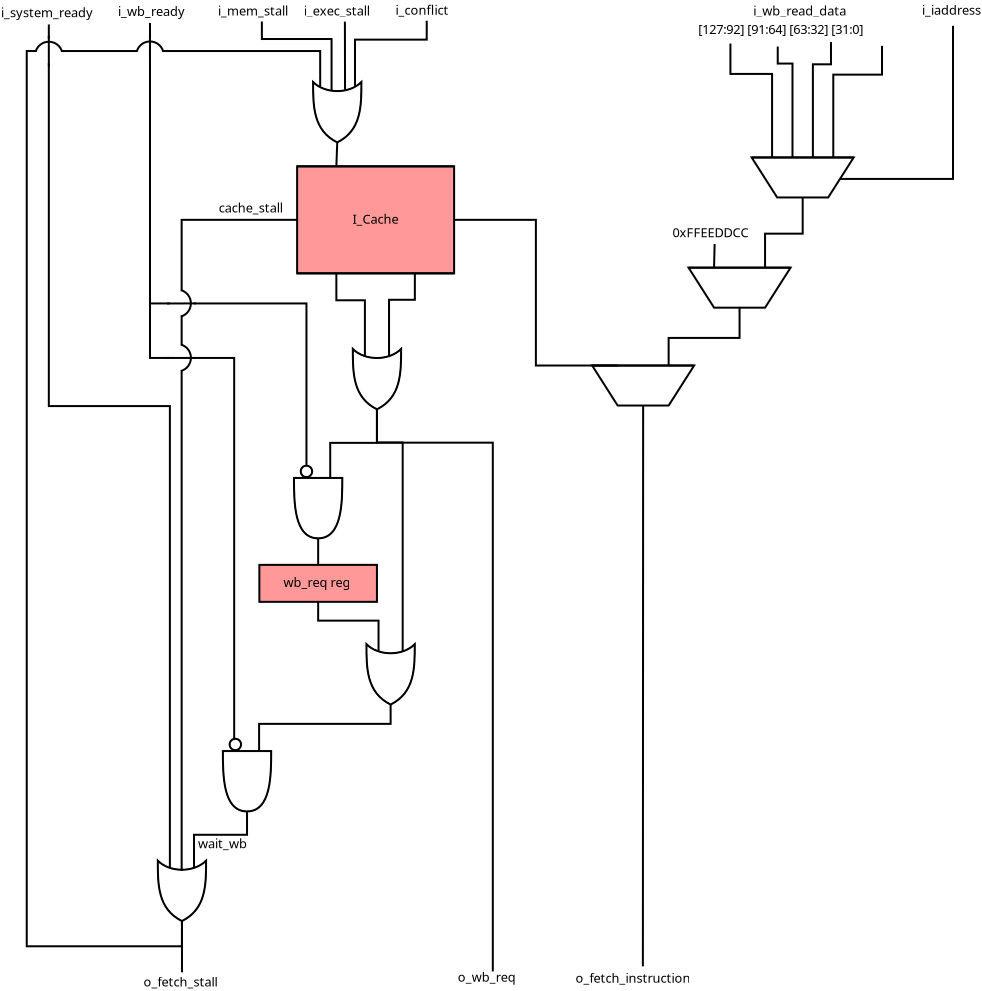 <?xml version="1.0" encoding="UTF-8"?>
<dia:diagram xmlns:dia="http://www.lysator.liu.se/~alla/dia/">
  <dia:layer name="Background" visible="true" active="true">
    <dia:group>
      <dia:object type="Geometric - Trapezoid" version="1" id="O0">
        <dia:attribute name="obj_pos">
          <dia:point val="42.322,18.366"/>
        </dia:attribute>
        <dia:attribute name="obj_bb">
          <dia:rectangle val="42.231,18.316;47.513,20.416"/>
        </dia:attribute>
        <dia:attribute name="meta">
          <dia:composite type="dict"/>
        </dia:attribute>
        <dia:attribute name="elem_corner">
          <dia:point val="42.322,18.366"/>
        </dia:attribute>
        <dia:attribute name="elem_width">
          <dia:real val="5.1"/>
        </dia:attribute>
        <dia:attribute name="elem_height">
          <dia:real val="2"/>
        </dia:attribute>
        <dia:attribute name="line_width">
          <dia:real val="0.1"/>
        </dia:attribute>
        <dia:attribute name="line_colour">
          <dia:color val="#000000"/>
        </dia:attribute>
        <dia:attribute name="fill_colour">
          <dia:color val="#ffffff"/>
        </dia:attribute>
        <dia:attribute name="show_background">
          <dia:boolean val="true"/>
        </dia:attribute>
        <dia:attribute name="line_style">
          <dia:enum val="0"/>
          <dia:real val="1"/>
        </dia:attribute>
        <dia:attribute name="flip_horizontal">
          <dia:boolean val="false"/>
        </dia:attribute>
        <dia:attribute name="flip_vertical">
          <dia:boolean val="true"/>
        </dia:attribute>
        <dia:attribute name="subscale">
          <dia:real val="1"/>
        </dia:attribute>
      </dia:object>
      <dia:object type="Standard - Line" version="0" id="O1">
        <dia:attribute name="obj_pos">
          <dia:point val="42.322,18.366"/>
        </dia:attribute>
        <dia:attribute name="obj_bb">
          <dia:rectangle val="42.272,18.316;47.472,18.416"/>
        </dia:attribute>
        <dia:attribute name="conn_endpoints">
          <dia:point val="42.322,18.366"/>
          <dia:point val="47.422,18.366"/>
        </dia:attribute>
        <dia:attribute name="numcp">
          <dia:int val="3"/>
        </dia:attribute>
        <dia:connections>
          <dia:connection handle="0" to="O0" connection="5"/>
          <dia:connection handle="1" to="O0" connection="3"/>
        </dia:connections>
      </dia:object>
    </dia:group>
    <dia:group>
      <dia:object type="Geometric - Trapezoid" version="1" id="O2">
        <dia:attribute name="obj_pos">
          <dia:point val="37.501,23.259"/>
        </dia:attribute>
        <dia:attribute name="obj_bb">
          <dia:rectangle val="37.41,23.209;42.692,25.309"/>
        </dia:attribute>
        <dia:attribute name="meta">
          <dia:composite type="dict"/>
        </dia:attribute>
        <dia:attribute name="elem_corner">
          <dia:point val="37.501,23.259"/>
        </dia:attribute>
        <dia:attribute name="elem_width">
          <dia:real val="5.1"/>
        </dia:attribute>
        <dia:attribute name="elem_height">
          <dia:real val="2"/>
        </dia:attribute>
        <dia:attribute name="line_width">
          <dia:real val="0.1"/>
        </dia:attribute>
        <dia:attribute name="line_colour">
          <dia:color val="#000000"/>
        </dia:attribute>
        <dia:attribute name="fill_colour">
          <dia:color val="#ffffff"/>
        </dia:attribute>
        <dia:attribute name="show_background">
          <dia:boolean val="true"/>
        </dia:attribute>
        <dia:attribute name="line_style">
          <dia:enum val="0"/>
          <dia:real val="1"/>
        </dia:attribute>
        <dia:attribute name="flip_horizontal">
          <dia:boolean val="false"/>
        </dia:attribute>
        <dia:attribute name="flip_vertical">
          <dia:boolean val="true"/>
        </dia:attribute>
        <dia:attribute name="subscale">
          <dia:real val="1"/>
        </dia:attribute>
      </dia:object>
      <dia:object type="Standard - Line" version="0" id="O3">
        <dia:attribute name="obj_pos">
          <dia:point val="37.501,23.259"/>
        </dia:attribute>
        <dia:attribute name="obj_bb">
          <dia:rectangle val="37.451,23.209;42.651,23.309"/>
        </dia:attribute>
        <dia:attribute name="conn_endpoints">
          <dia:point val="37.501,23.259"/>
          <dia:point val="42.601,23.259"/>
        </dia:attribute>
        <dia:attribute name="numcp">
          <dia:int val="3"/>
        </dia:attribute>
        <dia:connections>
          <dia:connection handle="0" to="O2" connection="5"/>
          <dia:connection handle="1" to="O2" connection="3"/>
        </dia:connections>
      </dia:object>
    </dia:group>
    <dia:object type="Standard - ZigZagLine" version="1" id="O4">
      <dia:attribute name="obj_pos">
        <dia:point val="44.872,20.366"/>
      </dia:attribute>
      <dia:attribute name="obj_bb">
        <dia:rectangle val="41.276,20.316;44.922,23.309"/>
      </dia:attribute>
      <dia:attribute name="orth_points">
        <dia:point val="44.872,20.366"/>
        <dia:point val="44.872,21.879"/>
        <dia:point val="41.326,21.879"/>
        <dia:point val="41.326,23.259"/>
      </dia:attribute>
      <dia:attribute name="orth_orient">
        <dia:enum val="1"/>
        <dia:enum val="0"/>
        <dia:enum val="1"/>
      </dia:attribute>
      <dia:attribute name="autorouting">
        <dia:boolean val="false"/>
      </dia:attribute>
      <dia:connections>
        <dia:connection handle="0" to="O0" connection="1"/>
        <dia:connection handle="1" to="O3" connection="2"/>
      </dia:connections>
    </dia:object>
    <dia:object type="Standard - ZigZagLine" version="1" id="O5">
      <dia:attribute name="obj_pos">
        <dia:point val="48.028,14.856"/>
      </dia:attribute>
      <dia:attribute name="obj_bb">
        <dia:rectangle val="46.097,14.806;48.078,18.416"/>
      </dia:attribute>
      <dia:attribute name="orth_points">
        <dia:point val="48.028,14.856"/>
        <dia:point val="48.028,16.666"/>
        <dia:point val="46.147,16.666"/>
        <dia:point val="46.147,18.366"/>
      </dia:attribute>
      <dia:attribute name="orth_orient">
        <dia:enum val="1"/>
        <dia:enum val="0"/>
        <dia:enum val="1"/>
      </dia:attribute>
      <dia:attribute name="autorouting">
        <dia:boolean val="false"/>
      </dia:attribute>
      <dia:connections>
        <dia:connection handle="0" to="O40" connection="1"/>
        <dia:connection handle="1" to="O1" connection="2"/>
      </dia:connections>
    </dia:object>
    <dia:group>
      <dia:object type="Standard - Box" version="0" id="O6">
        <dia:attribute name="obj_pos">
          <dia:point val="22.75,13.3"/>
        </dia:attribute>
        <dia:attribute name="obj_bb">
          <dia:rectangle val="22.7,13.25;30.65,18.7"/>
        </dia:attribute>
        <dia:attribute name="elem_corner">
          <dia:point val="22.75,13.3"/>
        </dia:attribute>
        <dia:attribute name="elem_width">
          <dia:real val="7.85"/>
        </dia:attribute>
        <dia:attribute name="elem_height">
          <dia:real val="5.35"/>
        </dia:attribute>
        <dia:attribute name="border_width">
          <dia:real val="0.1"/>
        </dia:attribute>
        <dia:attribute name="inner_color">
          <dia:color val="#ff9999"/>
        </dia:attribute>
        <dia:attribute name="show_background">
          <dia:boolean val="true"/>
        </dia:attribute>
      </dia:object>
      <dia:object type="Standard - Text" version="1" id="O7">
        <dia:attribute name="obj_pos">
          <dia:point val="25.525,16.175"/>
        </dia:attribute>
        <dia:attribute name="obj_bb">
          <dia:rectangle val="25.525,15.58;28.027,16.328"/>
        </dia:attribute>
        <dia:attribute name="text">
          <dia:composite type="text">
            <dia:attribute name="string">
              <dia:string>#I_Cache#</dia:string>
            </dia:attribute>
            <dia:attribute name="font">
              <dia:font family="sans" style="0" name="Helvetica"/>
            </dia:attribute>
            <dia:attribute name="height">
              <dia:real val="0.8"/>
            </dia:attribute>
            <dia:attribute name="pos">
              <dia:point val="25.525,16.175"/>
            </dia:attribute>
            <dia:attribute name="color">
              <dia:color val="#000000"/>
            </dia:attribute>
            <dia:attribute name="alignment">
              <dia:enum val="0"/>
            </dia:attribute>
          </dia:composite>
        </dia:attribute>
        <dia:attribute name="valign">
          <dia:enum val="3"/>
        </dia:attribute>
      </dia:object>
      <dia:object type="Standard - Line" version="0" id="O8">
        <dia:attribute name="obj_pos">
          <dia:point val="22.75,13.3"/>
        </dia:attribute>
        <dia:attribute name="obj_bb">
          <dia:rectangle val="22.7,13.25;30.65,13.35"/>
        </dia:attribute>
        <dia:attribute name="conn_endpoints">
          <dia:point val="22.75,13.3"/>
          <dia:point val="30.6,13.3"/>
        </dia:attribute>
        <dia:attribute name="numcp">
          <dia:int val="3"/>
        </dia:attribute>
        <dia:connections>
          <dia:connection handle="0" to="O6" connection="0"/>
          <dia:connection handle="1" to="O6" connection="2"/>
        </dia:connections>
      </dia:object>
      <dia:object type="Standard - Line" version="0" id="O9">
        <dia:attribute name="obj_pos">
          <dia:point val="22.75,18.65"/>
        </dia:attribute>
        <dia:attribute name="obj_bb">
          <dia:rectangle val="22.7,18.6;30.65,18.7"/>
        </dia:attribute>
        <dia:attribute name="conn_endpoints">
          <dia:point val="22.75,18.65"/>
          <dia:point val="30.6,18.65"/>
        </dia:attribute>
        <dia:attribute name="numcp">
          <dia:int val="3"/>
        </dia:attribute>
        <dia:connections>
          <dia:connection handle="0" to="O6" connection="5"/>
          <dia:connection handle="1" to="O6" connection="7"/>
        </dia:connections>
      </dia:object>
    </dia:group>
    <dia:object type="Standard - ZigZagLine" version="1" id="O10">
      <dia:attribute name="obj_pos">
        <dia:point val="30.6,15.975"/>
      </dia:attribute>
      <dia:attribute name="obj_bb">
        <dia:rectangle val="30.55,15.925;38.826,23.309"/>
      </dia:attribute>
      <dia:attribute name="orth_points">
        <dia:point val="30.6,15.975"/>
        <dia:point val="38.776,15.975"/>
        <dia:point val="38.776,23.259"/>
      </dia:attribute>
      <dia:attribute name="orth_orient">
        <dia:enum val="0"/>
        <dia:enum val="1"/>
      </dia:attribute>
      <dia:attribute name="autorouting">
        <dia:boolean val="true"/>
      </dia:attribute>
      <dia:connections>
        <dia:connection handle="0" to="O6" connection="4"/>
        <dia:connection handle="1" to="O3" connection="0"/>
      </dia:connections>
    </dia:object>
    <dia:object type="Logic - Or" version="1" id="O11">
      <dia:attribute name="obj_pos">
        <dia:point val="25.535,22.431"/>
      </dia:attribute>
      <dia:attribute name="obj_bb">
        <dia:rectangle val="25.485,22.311;28,25.506"/>
      </dia:attribute>
      <dia:attribute name="meta">
        <dia:composite type="dict"/>
      </dia:attribute>
      <dia:attribute name="elem_corner">
        <dia:point val="25.535,22.431"/>
      </dia:attribute>
      <dia:attribute name="elem_width">
        <dia:real val="2.415"/>
      </dia:attribute>
      <dia:attribute name="elem_height">
        <dia:real val="3.019"/>
      </dia:attribute>
      <dia:attribute name="line_width">
        <dia:real val="0.1"/>
      </dia:attribute>
      <dia:attribute name="line_colour">
        <dia:color val="#000000"/>
      </dia:attribute>
      <dia:attribute name="fill_colour">
        <dia:color val="#ffffff"/>
      </dia:attribute>
      <dia:attribute name="show_background">
        <dia:boolean val="true"/>
      </dia:attribute>
      <dia:attribute name="line_style">
        <dia:enum val="0"/>
        <dia:real val="1"/>
      </dia:attribute>
      <dia:attribute name="flip_horizontal">
        <dia:boolean val="false"/>
      </dia:attribute>
      <dia:attribute name="flip_vertical">
        <dia:boolean val="true"/>
      </dia:attribute>
      <dia:attribute name="subscale">
        <dia:real val="1"/>
      </dia:attribute>
    </dia:object>
    <dia:object type="Logic - Or" version="1" id="O12">
      <dia:attribute name="obj_pos">
        <dia:point val="26.217,37.193"/>
      </dia:attribute>
      <dia:attribute name="obj_bb">
        <dia:rectangle val="26.167,37.072;28.682,40.268"/>
      </dia:attribute>
      <dia:attribute name="meta">
        <dia:composite type="dict"/>
      </dia:attribute>
      <dia:attribute name="elem_corner">
        <dia:point val="26.217,37.193"/>
      </dia:attribute>
      <dia:attribute name="elem_width">
        <dia:real val="2.415"/>
      </dia:attribute>
      <dia:attribute name="elem_height">
        <dia:real val="3.019"/>
      </dia:attribute>
      <dia:attribute name="line_width">
        <dia:real val="0.1"/>
      </dia:attribute>
      <dia:attribute name="line_colour">
        <dia:color val="#000000"/>
      </dia:attribute>
      <dia:attribute name="fill_colour">
        <dia:color val="#ffffff"/>
      </dia:attribute>
      <dia:attribute name="show_background">
        <dia:boolean val="true"/>
      </dia:attribute>
      <dia:attribute name="line_style">
        <dia:enum val="0"/>
        <dia:real val="1"/>
      </dia:attribute>
      <dia:attribute name="flip_horizontal">
        <dia:boolean val="false"/>
      </dia:attribute>
      <dia:attribute name="flip_vertical">
        <dia:boolean val="true"/>
      </dia:attribute>
      <dia:attribute name="subscale">
        <dia:real val="1"/>
      </dia:attribute>
    </dia:object>
    <dia:object type="Standard - ZigZagLine" version="1" id="O13">
      <dia:attribute name="obj_pos">
        <dia:point val="24.712,18.65"/>
      </dia:attribute>
      <dia:attribute name="obj_bb">
        <dia:rectangle val="24.663,18.6;26.189,22.843"/>
      </dia:attribute>
      <dia:attribute name="orth_points">
        <dia:point val="24.712,18.65"/>
        <dia:point val="24.712,19.997"/>
        <dia:point val="26.139,19.997"/>
        <dia:point val="26.139,22.794"/>
      </dia:attribute>
      <dia:attribute name="orth_orient">
        <dia:enum val="1"/>
        <dia:enum val="0"/>
        <dia:enum val="1"/>
      </dia:attribute>
      <dia:attribute name="autorouting">
        <dia:boolean val="true"/>
      </dia:attribute>
      <dia:connections>
        <dia:connection handle="0" to="O9" connection="0"/>
        <dia:connection handle="1" to="O11" connection="1"/>
      </dia:connections>
    </dia:object>
    <dia:object type="Standard - ZigZagLine" version="1" id="O14">
      <dia:attribute name="obj_pos">
        <dia:point val="28.637,18.65"/>
      </dia:attribute>
      <dia:attribute name="obj_bb">
        <dia:rectangle val="27.296,18.6;28.688,22.843"/>
      </dia:attribute>
      <dia:attribute name="orth_points">
        <dia:point val="28.637,18.65"/>
        <dia:point val="28.637,19.972"/>
        <dia:point val="27.346,19.972"/>
        <dia:point val="27.346,22.794"/>
      </dia:attribute>
      <dia:attribute name="orth_orient">
        <dia:enum val="1"/>
        <dia:enum val="0"/>
        <dia:enum val="1"/>
      </dia:attribute>
      <dia:attribute name="autorouting">
        <dia:boolean val="true"/>
      </dia:attribute>
      <dia:connections>
        <dia:connection handle="0" to="O9" connection="2"/>
        <dia:connection handle="1" to="O11" connection="3"/>
      </dia:connections>
    </dia:object>
    <dia:group>
      <dia:object type="Logic - And" version="1" id="O15">
        <dia:attribute name="obj_pos">
          <dia:point val="22.594,28.881"/>
        </dia:attribute>
        <dia:attribute name="obj_bb">
          <dia:rectangle val="22.544,28.831;25.059,31.95"/>
        </dia:attribute>
        <dia:attribute name="meta">
          <dia:composite type="dict"/>
        </dia:attribute>
        <dia:attribute name="elem_corner">
          <dia:point val="22.594,28.881"/>
        </dia:attribute>
        <dia:attribute name="elem_width">
          <dia:real val="2.415"/>
        </dia:attribute>
        <dia:attribute name="elem_height">
          <dia:real val="3.019"/>
        </dia:attribute>
        <dia:attribute name="line_width">
          <dia:real val="0.1"/>
        </dia:attribute>
        <dia:attribute name="line_colour">
          <dia:color val="#000000"/>
        </dia:attribute>
        <dia:attribute name="fill_colour">
          <dia:color val="#ffffff"/>
        </dia:attribute>
        <dia:attribute name="show_background">
          <dia:boolean val="true"/>
        </dia:attribute>
        <dia:attribute name="line_style">
          <dia:enum val="0"/>
          <dia:real val="1"/>
        </dia:attribute>
        <dia:attribute name="flip_horizontal">
          <dia:boolean val="false"/>
        </dia:attribute>
        <dia:attribute name="flip_vertical">
          <dia:boolean val="true"/>
        </dia:attribute>
        <dia:attribute name="subscale">
          <dia:real val="1"/>
        </dia:attribute>
      </dia:object>
      <dia:object type="Logic - Not" version="1" id="O16">
        <dia:attribute name="obj_pos">
          <dia:point val="22.931,28.267"/>
        </dia:attribute>
        <dia:attribute name="obj_bb">
          <dia:rectangle val="22.881,28.217;23.552,28.888"/>
        </dia:attribute>
        <dia:attribute name="meta">
          <dia:composite type="dict"/>
        </dia:attribute>
        <dia:attribute name="elem_corner">
          <dia:point val="22.931,28.267"/>
        </dia:attribute>
        <dia:attribute name="elem_width">
          <dia:real val="0.571"/>
        </dia:attribute>
        <dia:attribute name="elem_height">
          <dia:real val="0.571"/>
        </dia:attribute>
        <dia:attribute name="line_width">
          <dia:real val="0.1"/>
        </dia:attribute>
        <dia:attribute name="line_colour">
          <dia:color val="#000000"/>
        </dia:attribute>
        <dia:attribute name="fill_colour">
          <dia:color val="#ffffff"/>
        </dia:attribute>
        <dia:attribute name="show_background">
          <dia:boolean val="true"/>
        </dia:attribute>
        <dia:attribute name="line_style">
          <dia:enum val="0"/>
          <dia:real val="1"/>
        </dia:attribute>
        <dia:attribute name="flip_horizontal">
          <dia:boolean val="false"/>
        </dia:attribute>
        <dia:attribute name="flip_vertical">
          <dia:boolean val="false"/>
        </dia:attribute>
        <dia:attribute name="subscale">
          <dia:real val="1"/>
        </dia:attribute>
      </dia:object>
    </dia:group>
    <dia:object type="Standard - ZigZagLine" version="1" id="O17">
      <dia:attribute name="obj_pos">
        <dia:point val="24.405,28.881"/>
      </dia:attribute>
      <dia:attribute name="obj_bb">
        <dia:rectangle val="24.355,25.4;26.793,28.931"/>
      </dia:attribute>
      <dia:attribute name="orth_points">
        <dia:point val="24.405,28.881"/>
        <dia:point val="24.405,27.126"/>
        <dia:point val="26.742,27.126"/>
        <dia:point val="26.742,25.45"/>
      </dia:attribute>
      <dia:attribute name="orth_orient">
        <dia:enum val="1"/>
        <dia:enum val="0"/>
        <dia:enum val="1"/>
      </dia:attribute>
      <dia:attribute name="autorouting">
        <dia:boolean val="false"/>
      </dia:attribute>
      <dia:connections>
        <dia:connection handle="0" to="O15" connection="3"/>
        <dia:connection handle="1" to="O11" connection="0"/>
      </dia:connections>
    </dia:object>
    <dia:group>
      <dia:object type="Standard - Box" version="0" id="O18">
        <dia:attribute name="obj_pos">
          <dia:point val="20.862,33.226"/>
        </dia:attribute>
        <dia:attribute name="obj_bb">
          <dia:rectangle val="20.812,33.176;26.791,35.125"/>
        </dia:attribute>
        <dia:attribute name="elem_corner">
          <dia:point val="20.862,33.226"/>
        </dia:attribute>
        <dia:attribute name="elem_width">
          <dia:real val="5.879"/>
        </dia:attribute>
        <dia:attribute name="elem_height">
          <dia:real val="1.849"/>
        </dia:attribute>
        <dia:attribute name="border_width">
          <dia:real val="0.1"/>
        </dia:attribute>
        <dia:attribute name="inner_color">
          <dia:color val="#ff9999"/>
        </dia:attribute>
        <dia:attribute name="show_background">
          <dia:boolean val="true"/>
        </dia:attribute>
      </dia:object>
      <dia:object type="Standard - Text" version="1" id="O19">
        <dia:attribute name="obj_pos">
          <dia:point val="22.064,34.336"/>
        </dia:attribute>
        <dia:attribute name="obj_bb">
          <dia:rectangle val="22.064,33.74;25.616,34.488"/>
        </dia:attribute>
        <dia:attribute name="text">
          <dia:composite type="text">
            <dia:attribute name="string">
              <dia:string>#wb_req reg#</dia:string>
            </dia:attribute>
            <dia:attribute name="font">
              <dia:font family="sans" style="0" name="Helvetica"/>
            </dia:attribute>
            <dia:attribute name="height">
              <dia:real val="0.8"/>
            </dia:attribute>
            <dia:attribute name="pos">
              <dia:point val="22.064,34.336"/>
            </dia:attribute>
            <dia:attribute name="color">
              <dia:color val="#000000"/>
            </dia:attribute>
            <dia:attribute name="alignment">
              <dia:enum val="0"/>
            </dia:attribute>
          </dia:composite>
        </dia:attribute>
        <dia:attribute name="valign">
          <dia:enum val="3"/>
        </dia:attribute>
      </dia:object>
    </dia:group>
    <dia:object type="Standard - Line" version="0" id="O20">
      <dia:attribute name="obj_pos">
        <dia:point val="23.802,31.9"/>
      </dia:attribute>
      <dia:attribute name="obj_bb">
        <dia:rectangle val="23.752,31.85;23.852,33.276"/>
      </dia:attribute>
      <dia:attribute name="conn_endpoints">
        <dia:point val="23.802,31.9"/>
        <dia:point val="23.802,33.226"/>
      </dia:attribute>
      <dia:attribute name="numcp">
        <dia:int val="1"/>
      </dia:attribute>
      <dia:connections>
        <dia:connection handle="0" to="O15" connection="0"/>
        <dia:connection handle="1" to="O18" connection="1"/>
      </dia:connections>
    </dia:object>
    <dia:group>
      <dia:object type="Logic - And" version="1" id="O21">
        <dia:attribute name="obj_pos">
          <dia:point val="19.038,42.535"/>
        </dia:attribute>
        <dia:attribute name="obj_bb">
          <dia:rectangle val="18.988,42.485;21.503,45.603"/>
        </dia:attribute>
        <dia:attribute name="meta">
          <dia:composite type="dict"/>
        </dia:attribute>
        <dia:attribute name="elem_corner">
          <dia:point val="19.038,42.535"/>
        </dia:attribute>
        <dia:attribute name="elem_width">
          <dia:real val="2.415"/>
        </dia:attribute>
        <dia:attribute name="elem_height">
          <dia:real val="3.019"/>
        </dia:attribute>
        <dia:attribute name="line_width">
          <dia:real val="0.1"/>
        </dia:attribute>
        <dia:attribute name="line_colour">
          <dia:color val="#000000"/>
        </dia:attribute>
        <dia:attribute name="fill_colour">
          <dia:color val="#ffffff"/>
        </dia:attribute>
        <dia:attribute name="show_background">
          <dia:boolean val="true"/>
        </dia:attribute>
        <dia:attribute name="line_style">
          <dia:enum val="0"/>
          <dia:real val="1"/>
        </dia:attribute>
        <dia:attribute name="flip_horizontal">
          <dia:boolean val="false"/>
        </dia:attribute>
        <dia:attribute name="flip_vertical">
          <dia:boolean val="true"/>
        </dia:attribute>
        <dia:attribute name="subscale">
          <dia:real val="1"/>
        </dia:attribute>
      </dia:object>
      <dia:object type="Logic - Not" version="1" id="O22">
        <dia:attribute name="obj_pos">
          <dia:point val="19.375,41.921"/>
        </dia:attribute>
        <dia:attribute name="obj_bb">
          <dia:rectangle val="19.325,41.871;19.996,42.542"/>
        </dia:attribute>
        <dia:attribute name="meta">
          <dia:composite type="dict"/>
        </dia:attribute>
        <dia:attribute name="elem_corner">
          <dia:point val="19.375,41.921"/>
        </dia:attribute>
        <dia:attribute name="elem_width">
          <dia:real val="0.571"/>
        </dia:attribute>
        <dia:attribute name="elem_height">
          <dia:real val="0.571"/>
        </dia:attribute>
        <dia:attribute name="line_width">
          <dia:real val="0.1"/>
        </dia:attribute>
        <dia:attribute name="line_colour">
          <dia:color val="#000000"/>
        </dia:attribute>
        <dia:attribute name="fill_colour">
          <dia:color val="#ffffff"/>
        </dia:attribute>
        <dia:attribute name="show_background">
          <dia:boolean val="true"/>
        </dia:attribute>
        <dia:attribute name="line_style">
          <dia:enum val="0"/>
          <dia:real val="1"/>
        </dia:attribute>
        <dia:attribute name="flip_horizontal">
          <dia:boolean val="false"/>
        </dia:attribute>
        <dia:attribute name="flip_vertical">
          <dia:boolean val="false"/>
        </dia:attribute>
        <dia:attribute name="subscale">
          <dia:real val="1"/>
        </dia:attribute>
      </dia:object>
    </dia:group>
    <dia:object type="Standard - ZigZagLine" version="1" id="O23">
      <dia:attribute name="obj_pos">
        <dia:point val="27.425,40.212"/>
      </dia:attribute>
      <dia:attribute name="obj_bb">
        <dia:rectangle val="20.799,40.162;27.475,42.585"/>
      </dia:attribute>
      <dia:attribute name="orth_points">
        <dia:point val="27.425,40.212"/>
        <dia:point val="27.425,41.176"/>
        <dia:point val="20.849,41.176"/>
        <dia:point val="20.849,42.535"/>
      </dia:attribute>
      <dia:attribute name="orth_orient">
        <dia:enum val="1"/>
        <dia:enum val="0"/>
        <dia:enum val="1"/>
      </dia:attribute>
      <dia:attribute name="autorouting">
        <dia:boolean val="false"/>
      </dia:attribute>
      <dia:connections>
        <dia:connection handle="0" to="O12" connection="0"/>
        <dia:connection handle="1" to="O21" connection="3"/>
      </dia:connections>
    </dia:object>
    <dia:object type="Logic - Or" version="1" id="O24">
      <dia:attribute name="obj_pos">
        <dia:point val="15.784,48.018"/>
      </dia:attribute>
      <dia:attribute name="obj_bb">
        <dia:rectangle val="15.734,47.898;18.249,51.093"/>
      </dia:attribute>
      <dia:attribute name="meta">
        <dia:composite type="dict"/>
      </dia:attribute>
      <dia:attribute name="elem_corner">
        <dia:point val="15.784,48.018"/>
      </dia:attribute>
      <dia:attribute name="elem_width">
        <dia:real val="2.415"/>
      </dia:attribute>
      <dia:attribute name="elem_height">
        <dia:real val="3.019"/>
      </dia:attribute>
      <dia:attribute name="line_width">
        <dia:real val="0.1"/>
      </dia:attribute>
      <dia:attribute name="line_colour">
        <dia:color val="#000000"/>
      </dia:attribute>
      <dia:attribute name="fill_colour">
        <dia:color val="#ffffff"/>
      </dia:attribute>
      <dia:attribute name="show_background">
        <dia:boolean val="true"/>
      </dia:attribute>
      <dia:attribute name="line_style">
        <dia:enum val="0"/>
        <dia:real val="1"/>
      </dia:attribute>
      <dia:attribute name="flip_horizontal">
        <dia:boolean val="false"/>
      </dia:attribute>
      <dia:attribute name="flip_vertical">
        <dia:boolean val="true"/>
      </dia:attribute>
      <dia:attribute name="subscale">
        <dia:real val="1"/>
      </dia:attribute>
    </dia:object>
    <dia:object type="Standard - ZigZagLine" version="1" id="O25">
      <dia:attribute name="obj_pos">
        <dia:point val="17.595,48.381"/>
      </dia:attribute>
      <dia:attribute name="obj_bb">
        <dia:rectangle val="17.545,45.504;20.295,48.431"/>
      </dia:attribute>
      <dia:attribute name="orth_points">
        <dia:point val="17.595,48.381"/>
        <dia:point val="17.595,46.722"/>
        <dia:point val="20.245,46.722"/>
        <dia:point val="20.245,45.553"/>
      </dia:attribute>
      <dia:attribute name="orth_orient">
        <dia:enum val="1"/>
        <dia:enum val="0"/>
        <dia:enum val="1"/>
      </dia:attribute>
      <dia:attribute name="autorouting">
        <dia:boolean val="false"/>
      </dia:attribute>
      <dia:connections>
        <dia:connection handle="0" to="O24" connection="3"/>
        <dia:connection handle="1" to="O21" connection="0"/>
      </dia:connections>
    </dia:object>
    <dia:object type="Logic - Or" version="1" id="O26">
      <dia:attribute name="obj_pos">
        <dia:point val="23.549,9.085"/>
      </dia:attribute>
      <dia:attribute name="obj_bb">
        <dia:rectangle val="23.498,8.964;26.014,12.159"/>
      </dia:attribute>
      <dia:attribute name="meta">
        <dia:composite type="dict"/>
      </dia:attribute>
      <dia:attribute name="elem_corner">
        <dia:point val="23.549,9.085"/>
      </dia:attribute>
      <dia:attribute name="elem_width">
        <dia:real val="2.415"/>
      </dia:attribute>
      <dia:attribute name="elem_height">
        <dia:real val="3.019"/>
      </dia:attribute>
      <dia:attribute name="line_width">
        <dia:real val="0.1"/>
      </dia:attribute>
      <dia:attribute name="line_colour">
        <dia:color val="#000000"/>
      </dia:attribute>
      <dia:attribute name="fill_colour">
        <dia:color val="#ffffff"/>
      </dia:attribute>
      <dia:attribute name="show_background">
        <dia:boolean val="true"/>
      </dia:attribute>
      <dia:attribute name="line_style">
        <dia:enum val="0"/>
        <dia:real val="1"/>
      </dia:attribute>
      <dia:attribute name="flip_horizontal">
        <dia:boolean val="false"/>
      </dia:attribute>
      <dia:attribute name="flip_vertical">
        <dia:boolean val="true"/>
      </dia:attribute>
      <dia:attribute name="subscale">
        <dia:real val="1"/>
      </dia:attribute>
    </dia:object>
    <dia:object type="Standard - Line" version="0" id="O27">
      <dia:attribute name="obj_pos">
        <dia:point val="24.756,12.103"/>
      </dia:attribute>
      <dia:attribute name="obj_bb">
        <dia:rectangle val="24.661,12.052;24.808,13.352"/>
      </dia:attribute>
      <dia:attribute name="conn_endpoints">
        <dia:point val="24.756,12.103"/>
        <dia:point val="24.712,13.3"/>
      </dia:attribute>
      <dia:attribute name="numcp">
        <dia:int val="1"/>
      </dia:attribute>
      <dia:connections>
        <dia:connection handle="0" to="O26" connection="0"/>
        <dia:connection handle="1" to="O8" connection="0"/>
      </dia:connections>
    </dia:object>
    <dia:object type="Standard - Text" version="1" id="O28">
      <dia:attribute name="obj_pos">
        <dia:point val="45.561,5.755"/>
      </dia:attribute>
      <dia:attribute name="obj_bb">
        <dia:rectangle val="45.561,5.16;50.514,5.907"/>
      </dia:attribute>
      <dia:attribute name="text">
        <dia:composite type="text">
          <dia:attribute name="string">
            <dia:string>#i_wb_read_data#</dia:string>
          </dia:attribute>
          <dia:attribute name="font">
            <dia:font family="sans" style="0" name="Helvetica"/>
          </dia:attribute>
          <dia:attribute name="height">
            <dia:real val="0.8"/>
          </dia:attribute>
          <dia:attribute name="pos">
            <dia:point val="45.561,5.755"/>
          </dia:attribute>
          <dia:attribute name="color">
            <dia:color val="#000000"/>
          </dia:attribute>
          <dia:attribute name="alignment">
            <dia:enum val="0"/>
          </dia:attribute>
        </dia:composite>
      </dia:attribute>
      <dia:attribute name="valign">
        <dia:enum val="3"/>
      </dia:attribute>
    </dia:object>
    <dia:object type="Standard - Text" version="1" id="O29">
      <dia:attribute name="obj_pos">
        <dia:point val="53.991,5.718"/>
      </dia:attribute>
      <dia:attribute name="obj_bb">
        <dia:rectangle val="53.991,5.123;57.181,5.87"/>
      </dia:attribute>
      <dia:attribute name="text">
        <dia:composite type="text">
          <dia:attribute name="string">
            <dia:string>#i_iaddress#</dia:string>
          </dia:attribute>
          <dia:attribute name="font">
            <dia:font family="sans" style="0" name="Helvetica"/>
          </dia:attribute>
          <dia:attribute name="height">
            <dia:real val="0.8"/>
          </dia:attribute>
          <dia:attribute name="pos">
            <dia:point val="53.991,5.718"/>
          </dia:attribute>
          <dia:attribute name="color">
            <dia:color val="#000000"/>
          </dia:attribute>
          <dia:attribute name="alignment">
            <dia:enum val="0"/>
          </dia:attribute>
        </dia:composite>
      </dia:attribute>
      <dia:attribute name="valign">
        <dia:enum val="3"/>
      </dia:attribute>
    </dia:object>
    <dia:object type="Standard - Text" version="1" id="O30">
      <dia:attribute name="obj_pos">
        <dia:point val="13.793,5.789"/>
      </dia:attribute>
      <dia:attribute name="obj_bb">
        <dia:rectangle val="13.793,5.194;17.363,5.941"/>
      </dia:attribute>
      <dia:attribute name="text">
        <dia:composite type="text">
          <dia:attribute name="string">
            <dia:string>#i_wb_ready#</dia:string>
          </dia:attribute>
          <dia:attribute name="font">
            <dia:font family="sans" style="0" name="Helvetica"/>
          </dia:attribute>
          <dia:attribute name="height">
            <dia:real val="0.8"/>
          </dia:attribute>
          <dia:attribute name="pos">
            <dia:point val="13.793,5.789"/>
          </dia:attribute>
          <dia:attribute name="color">
            <dia:color val="#000000"/>
          </dia:attribute>
          <dia:attribute name="alignment">
            <dia:enum val="0"/>
          </dia:attribute>
        </dia:composite>
      </dia:attribute>
      <dia:attribute name="valign">
        <dia:enum val="3"/>
      </dia:attribute>
    </dia:object>
    <dia:object type="Standard - Text" version="1" id="O31">
      <dia:attribute name="obj_pos">
        <dia:point val="7.944,5.842"/>
      </dia:attribute>
      <dia:attribute name="obj_bb">
        <dia:rectangle val="7.944,5.247;12.896,5.995"/>
      </dia:attribute>
      <dia:attribute name="text">
        <dia:composite type="text">
          <dia:attribute name="string">
            <dia:string>#i_system_ready#</dia:string>
          </dia:attribute>
          <dia:attribute name="font">
            <dia:font family="sans" style="0" name="Helvetica"/>
          </dia:attribute>
          <dia:attribute name="height">
            <dia:real val="0.8"/>
          </dia:attribute>
          <dia:attribute name="pos">
            <dia:point val="7.944,5.842"/>
          </dia:attribute>
          <dia:attribute name="color">
            <dia:color val="#000000"/>
          </dia:attribute>
          <dia:attribute name="alignment">
            <dia:enum val="0"/>
          </dia:attribute>
        </dia:composite>
      </dia:attribute>
      <dia:attribute name="valign">
        <dia:enum val="3"/>
      </dia:attribute>
    </dia:object>
    <dia:object type="Standard - Text" version="1" id="O32">
      <dia:attribute name="obj_pos">
        <dia:point val="27.666,5.718"/>
      </dia:attribute>
      <dia:attribute name="obj_bb">
        <dia:rectangle val="27.666,5.123;30.495,5.87"/>
      </dia:attribute>
      <dia:attribute name="text">
        <dia:composite type="text">
          <dia:attribute name="string">
            <dia:string>#i_conflict#</dia:string>
          </dia:attribute>
          <dia:attribute name="font">
            <dia:font family="sans" style="0" name="Helvetica"/>
          </dia:attribute>
          <dia:attribute name="height">
            <dia:real val="0.8"/>
          </dia:attribute>
          <dia:attribute name="pos">
            <dia:point val="27.666,5.718"/>
          </dia:attribute>
          <dia:attribute name="color">
            <dia:color val="#000000"/>
          </dia:attribute>
          <dia:attribute name="alignment">
            <dia:enum val="0"/>
          </dia:attribute>
        </dia:composite>
      </dia:attribute>
      <dia:attribute name="valign">
        <dia:enum val="3"/>
      </dia:attribute>
    </dia:object>
    <dia:object type="Standard - Text" version="1" id="O33">
      <dia:attribute name="obj_pos">
        <dia:point val="23.081,5.755"/>
      </dia:attribute>
      <dia:attribute name="obj_bb">
        <dia:rectangle val="23.081,5.16;26.721,5.907"/>
      </dia:attribute>
      <dia:attribute name="text">
        <dia:composite type="text">
          <dia:attribute name="string">
            <dia:string>#i_exec_stall#</dia:string>
          </dia:attribute>
          <dia:attribute name="font">
            <dia:font family="sans" style="0" name="Helvetica"/>
          </dia:attribute>
          <dia:attribute name="height">
            <dia:real val="0.8"/>
          </dia:attribute>
          <dia:attribute name="pos">
            <dia:point val="23.081,5.755"/>
          </dia:attribute>
          <dia:attribute name="color">
            <dia:color val="#000000"/>
          </dia:attribute>
          <dia:attribute name="alignment">
            <dia:enum val="0"/>
          </dia:attribute>
        </dia:composite>
      </dia:attribute>
      <dia:attribute name="valign">
        <dia:enum val="3"/>
      </dia:attribute>
    </dia:object>
    <dia:object type="Standard - Text" version="1" id="O34">
      <dia:attribute name="obj_pos">
        <dia:point val="18.792,5.755"/>
      </dia:attribute>
      <dia:attribute name="obj_bb">
        <dia:rectangle val="18.792,5.16;22.579,5.907"/>
      </dia:attribute>
      <dia:attribute name="text">
        <dia:composite type="text">
          <dia:attribute name="string">
            <dia:string>#i_mem_stall#</dia:string>
          </dia:attribute>
          <dia:attribute name="font">
            <dia:font family="sans" style="0" name="Helvetica"/>
          </dia:attribute>
          <dia:attribute name="height">
            <dia:real val="0.8"/>
          </dia:attribute>
          <dia:attribute name="pos">
            <dia:point val="18.792,5.755"/>
          </dia:attribute>
          <dia:attribute name="color">
            <dia:color val="#000000"/>
          </dia:attribute>
          <dia:attribute name="alignment">
            <dia:enum val="0"/>
          </dia:attribute>
        </dia:composite>
      </dia:attribute>
      <dia:attribute name="valign">
        <dia:enum val="3"/>
      </dia:attribute>
    </dia:object>
    <dia:object type="Standard - Text" version="1" id="O35">
      <dia:attribute name="obj_pos">
        <dia:point val="15.069,54.311"/>
      </dia:attribute>
      <dia:attribute name="obj_bb">
        <dia:rectangle val="15.069,53.716;19.059,54.463"/>
      </dia:attribute>
      <dia:attribute name="text">
        <dia:composite type="text">
          <dia:attribute name="string">
            <dia:string>#o_fetch_stall#</dia:string>
          </dia:attribute>
          <dia:attribute name="font">
            <dia:font family="sans" style="0" name="Helvetica"/>
          </dia:attribute>
          <dia:attribute name="height">
            <dia:real val="0.8"/>
          </dia:attribute>
          <dia:attribute name="pos">
            <dia:point val="15.069,54.311"/>
          </dia:attribute>
          <dia:attribute name="color">
            <dia:color val="#000000"/>
          </dia:attribute>
          <dia:attribute name="alignment">
            <dia:enum val="0"/>
          </dia:attribute>
        </dia:composite>
      </dia:attribute>
      <dia:attribute name="valign">
        <dia:enum val="3"/>
      </dia:attribute>
    </dia:object>
    <dia:object type="Standard - Text" version="1" id="O36">
      <dia:attribute name="obj_pos">
        <dia:point val="30.778,54.073"/>
      </dia:attribute>
      <dia:attribute name="obj_bb">
        <dia:rectangle val="30.778,53.478;33.79,54.226"/>
      </dia:attribute>
      <dia:attribute name="text">
        <dia:composite type="text">
          <dia:attribute name="string">
            <dia:string>#o_wb_req#</dia:string>
          </dia:attribute>
          <dia:attribute name="font">
            <dia:font family="sans" style="0" name="Helvetica"/>
          </dia:attribute>
          <dia:attribute name="height">
            <dia:real val="0.8"/>
          </dia:attribute>
          <dia:attribute name="pos">
            <dia:point val="30.778,54.073"/>
          </dia:attribute>
          <dia:attribute name="color">
            <dia:color val="#000000"/>
          </dia:attribute>
          <dia:attribute name="alignment">
            <dia:enum val="0"/>
          </dia:attribute>
        </dia:composite>
      </dia:attribute>
      <dia:attribute name="valign">
        <dia:enum val="3"/>
      </dia:attribute>
    </dia:object>
    <dia:object type="Standard - Line" version="0" id="O37">
      <dia:attribute name="obj_pos">
        <dia:point val="43.597,18.366"/>
      </dia:attribute>
      <dia:attribute name="obj_bb">
        <dia:rectangle val="43.546,17.131;43.676,18.417"/>
      </dia:attribute>
      <dia:attribute name="conn_endpoints">
        <dia:point val="43.597,18.366"/>
        <dia:point val="43.625,17.183"/>
      </dia:attribute>
      <dia:attribute name="numcp">
        <dia:int val="1"/>
      </dia:attribute>
      <dia:connections>
        <dia:connection handle="0" to="O1" connection="0"/>
      </dia:connections>
    </dia:object>
    <dia:object type="Standard - Text" version="1" id="O38">
      <dia:attribute name="obj_pos">
        <dia:point val="41.518,16.85"/>
      </dia:attribute>
      <dia:attribute name="obj_bb">
        <dia:rectangle val="41.518,16.255;45.73,17.002"/>
      </dia:attribute>
      <dia:attribute name="text">
        <dia:composite type="text">
          <dia:attribute name="string">
            <dia:string>#0xFFEEDDCC#</dia:string>
          </dia:attribute>
          <dia:attribute name="font">
            <dia:font family="sans" style="0" name="Helvetica"/>
          </dia:attribute>
          <dia:attribute name="height">
            <dia:real val="0.8"/>
          </dia:attribute>
          <dia:attribute name="pos">
            <dia:point val="41.518,16.85"/>
          </dia:attribute>
          <dia:attribute name="color">
            <dia:color val="#000000"/>
          </dia:attribute>
          <dia:attribute name="alignment">
            <dia:enum val="0"/>
          </dia:attribute>
        </dia:composite>
      </dia:attribute>
      <dia:attribute name="valign">
        <dia:enum val="3"/>
      </dia:attribute>
    </dia:object>
    <dia:object type="Standard - ZigZagLine" version="1" id="O39">
      <dia:attribute name="obj_pos">
        <dia:point val="49.94,13.856"/>
      </dia:attribute>
      <dia:attribute name="obj_bb">
        <dia:rectangle val="49.89,6.225;55.594,13.979"/>
      </dia:attribute>
      <dia:attribute name="orth_points">
        <dia:point val="49.94,13.856"/>
        <dia:point val="49.94,13.929"/>
        <dia:point val="55.544,13.929"/>
        <dia:point val="55.544,6.275"/>
      </dia:attribute>
      <dia:attribute name="orth_orient">
        <dia:enum val="1"/>
        <dia:enum val="0"/>
        <dia:enum val="1"/>
      </dia:attribute>
      <dia:attribute name="autorouting">
        <dia:boolean val="false"/>
      </dia:attribute>
      <dia:connections>
        <dia:connection handle="0" to="O40" connection="6"/>
      </dia:connections>
    </dia:object>
    <dia:group>
      <dia:object type="Geometric - Trapezoid" version="1" id="O40">
        <dia:attribute name="obj_pos">
          <dia:point val="45.478,12.856"/>
        </dia:attribute>
        <dia:attribute name="obj_bb">
          <dia:rectangle val="45.387,12.806;50.669,14.906"/>
        </dia:attribute>
        <dia:attribute name="meta">
          <dia:composite type="dict"/>
        </dia:attribute>
        <dia:attribute name="elem_corner">
          <dia:point val="45.478,12.856"/>
        </dia:attribute>
        <dia:attribute name="elem_width">
          <dia:real val="5.1"/>
        </dia:attribute>
        <dia:attribute name="elem_height">
          <dia:real val="2"/>
        </dia:attribute>
        <dia:attribute name="line_width">
          <dia:real val="0.1"/>
        </dia:attribute>
        <dia:attribute name="line_colour">
          <dia:color val="#000000"/>
        </dia:attribute>
        <dia:attribute name="fill_colour">
          <dia:color val="#ffffff"/>
        </dia:attribute>
        <dia:attribute name="show_background">
          <dia:boolean val="true"/>
        </dia:attribute>
        <dia:attribute name="line_style">
          <dia:enum val="0"/>
          <dia:real val="1"/>
        </dia:attribute>
        <dia:attribute name="flip_horizontal">
          <dia:boolean val="false"/>
        </dia:attribute>
        <dia:attribute name="flip_vertical">
          <dia:boolean val="true"/>
        </dia:attribute>
        <dia:attribute name="subscale">
          <dia:real val="1"/>
        </dia:attribute>
      </dia:object>
      <dia:object type="Standard - Line" version="0" id="O41">
        <dia:attribute name="obj_pos">
          <dia:point val="45.478,12.856"/>
        </dia:attribute>
        <dia:attribute name="obj_bb">
          <dia:rectangle val="45.428,12.806;50.628,12.906"/>
        </dia:attribute>
        <dia:attribute name="conn_endpoints">
          <dia:point val="45.478,12.856"/>
          <dia:point val="50.578,12.856"/>
        </dia:attribute>
        <dia:attribute name="numcp">
          <dia:int val="4"/>
        </dia:attribute>
        <dia:connections>
          <dia:connection handle="0" to="O40" connection="5"/>
          <dia:connection handle="1" to="O40" connection="3"/>
        </dia:connections>
      </dia:object>
    </dia:group>
    <dia:object type="Standard - Text" version="1" id="O42">
      <dia:attribute name="obj_pos">
        <dia:point val="42.812,6.682"/>
      </dia:attribute>
      <dia:attribute name="obj_bb">
        <dia:rectangle val="42.812,6.087;52.799,6.834"/>
      </dia:attribute>
      <dia:attribute name="text">
        <dia:composite type="text">
          <dia:attribute name="string">
            <dia:string>#[127:92] [91:64] [63:32] [31:0]#</dia:string>
          </dia:attribute>
          <dia:attribute name="font">
            <dia:font family="sans" style="0" name="Helvetica"/>
          </dia:attribute>
          <dia:attribute name="height">
            <dia:real val="0.8"/>
          </dia:attribute>
          <dia:attribute name="pos">
            <dia:point val="42.812,6.682"/>
          </dia:attribute>
          <dia:attribute name="color">
            <dia:color val="#000000"/>
          </dia:attribute>
          <dia:attribute name="alignment">
            <dia:enum val="0"/>
          </dia:attribute>
        </dia:composite>
      </dia:attribute>
      <dia:attribute name="valign">
        <dia:enum val="3"/>
      </dia:attribute>
    </dia:object>
    <dia:object type="Standard - ZigZagLine" version="1" id="O43">
      <dia:attribute name="obj_pos">
        <dia:point val="44.415,7.163"/>
      </dia:attribute>
      <dia:attribute name="obj_bb">
        <dia:rectangle val="44.365,7.113;46.548,12.906"/>
      </dia:attribute>
      <dia:attribute name="orth_points">
        <dia:point val="44.415,7.163"/>
        <dia:point val="44.415,8.679"/>
        <dia:point val="46.498,8.679"/>
        <dia:point val="46.498,12.856"/>
      </dia:attribute>
      <dia:attribute name="orth_orient">
        <dia:enum val="1"/>
        <dia:enum val="0"/>
        <dia:enum val="1"/>
      </dia:attribute>
      <dia:attribute name="autorouting">
        <dia:boolean val="false"/>
      </dia:attribute>
      <dia:connections>
        <dia:connection handle="1" to="O41" connection="0"/>
      </dia:connections>
    </dia:object>
    <dia:object type="Standard - ZigZagLine" version="1" id="O44">
      <dia:attribute name="obj_pos">
        <dia:point val="46.781,7.31"/>
      </dia:attribute>
      <dia:attribute name="obj_bb">
        <dia:rectangle val="46.731,7.26;47.568,12.906"/>
      </dia:attribute>
      <dia:attribute name="orth_points">
        <dia:point val="46.781,7.31"/>
        <dia:point val="46.781,8.161"/>
        <dia:point val="47.518,8.161"/>
        <dia:point val="47.518,12.856"/>
      </dia:attribute>
      <dia:attribute name="orth_orient">
        <dia:enum val="1"/>
        <dia:enum val="0"/>
        <dia:enum val="1"/>
      </dia:attribute>
      <dia:attribute name="autorouting">
        <dia:boolean val="false"/>
      </dia:attribute>
      <dia:connections>
        <dia:connection handle="1" to="O41" connection="1"/>
      </dia:connections>
    </dia:object>
    <dia:object type="Standard - ZigZagLine" version="1" id="O45">
      <dia:attribute name="obj_pos">
        <dia:point val="49.443,7.089"/>
      </dia:attribute>
      <dia:attribute name="obj_bb">
        <dia:rectangle val="48.488,7.039;49.493,12.906"/>
      </dia:attribute>
      <dia:attribute name="orth_points">
        <dia:point val="49.443,7.089"/>
        <dia:point val="49.443,8.198"/>
        <dia:point val="48.538,8.198"/>
        <dia:point val="48.538,12.856"/>
      </dia:attribute>
      <dia:attribute name="orth_orient">
        <dia:enum val="1"/>
        <dia:enum val="0"/>
        <dia:enum val="1"/>
      </dia:attribute>
      <dia:attribute name="autorouting">
        <dia:boolean val="false"/>
      </dia:attribute>
      <dia:connections>
        <dia:connection handle="1" to="O41" connection="2"/>
      </dia:connections>
    </dia:object>
    <dia:object type="Standard - ZigZagLine" version="1" id="O46">
      <dia:attribute name="obj_pos">
        <dia:point val="51.995,7.274"/>
      </dia:attribute>
      <dia:attribute name="obj_bb">
        <dia:rectangle val="49.508,7.223;52.044,12.906"/>
      </dia:attribute>
      <dia:attribute name="orth_points">
        <dia:point val="51.995,7.274"/>
        <dia:point val="51.995,8.715"/>
        <dia:point val="49.558,8.715"/>
        <dia:point val="49.558,12.856"/>
      </dia:attribute>
      <dia:attribute name="orth_orient">
        <dia:enum val="1"/>
        <dia:enum val="0"/>
        <dia:enum val="1"/>
      </dia:attribute>
      <dia:attribute name="autorouting">
        <dia:boolean val="false"/>
      </dia:attribute>
      <dia:connections>
        <dia:connection handle="1" to="O41" connection="3"/>
      </dia:connections>
    </dia:object>
    <dia:object type="Standard - ZigZagLine" version="1" id="O47">
      <dia:attribute name="obj_pos">
        <dia:point val="20.988,6.058"/>
      </dia:attribute>
      <dia:attribute name="obj_bb">
        <dia:rectangle val="20.938,6.008;24.522,9.564"/>
      </dia:attribute>
      <dia:attribute name="orth_points">
        <dia:point val="20.988,6.058"/>
        <dia:point val="20.988,6.934"/>
        <dia:point val="24.472,6.934"/>
        <dia:point val="24.472,9.514"/>
      </dia:attribute>
      <dia:attribute name="orth_orient">
        <dia:enum val="1"/>
        <dia:enum val="0"/>
        <dia:enum val="1"/>
      </dia:attribute>
      <dia:attribute name="autorouting">
        <dia:boolean val="false"/>
      </dia:attribute>
    </dia:object>
    <dia:object type="Standard - Line" version="0" id="O48">
      <dia:attribute name="obj_pos">
        <dia:point val="25.146,9.474"/>
      </dia:attribute>
      <dia:attribute name="obj_bb">
        <dia:rectangle val="25.089,6.016;25.196,9.524"/>
      </dia:attribute>
      <dia:attribute name="conn_endpoints">
        <dia:point val="25.146,9.474"/>
        <dia:point val="25.139,6.066"/>
      </dia:attribute>
      <dia:attribute name="numcp">
        <dia:int val="1"/>
      </dia:attribute>
    </dia:object>
    <dia:object type="Standard - ZigZagLine" version="1" id="O49">
      <dia:attribute name="obj_pos">
        <dia:point val="25.644,9.333"/>
      </dia:attribute>
      <dia:attribute name="obj_bb">
        <dia:rectangle val="25.594,5.971;29.28,9.383"/>
      </dia:attribute>
      <dia:attribute name="orth_points">
        <dia:point val="25.644,9.333"/>
        <dia:point val="25.644,6.964"/>
        <dia:point val="29.23,6.964"/>
        <dia:point val="29.23,6.021"/>
      </dia:attribute>
      <dia:attribute name="orth_orient">
        <dia:enum val="1"/>
        <dia:enum val="0"/>
        <dia:enum val="1"/>
      </dia:attribute>
      <dia:attribute name="autorouting">
        <dia:boolean val="false"/>
      </dia:attribute>
    </dia:object>
    <dia:object type="Standard - ZigZagLine" version="1" id="O50">
      <dia:attribute name="obj_pos">
        <dia:point val="15.393,6.144"/>
      </dia:attribute>
      <dia:attribute name="obj_bb">
        <dia:rectangle val="15.343,6.094;23.267,28.317"/>
      </dia:attribute>
      <dia:attribute name="orth_points">
        <dia:point val="15.393,6.144"/>
        <dia:point val="15.393,20.155"/>
        <dia:point val="23.217,20.155"/>
        <dia:point val="23.217,28.267"/>
      </dia:attribute>
      <dia:attribute name="orth_orient">
        <dia:enum val="1"/>
        <dia:enum val="0"/>
        <dia:enum val="1"/>
      </dia:attribute>
      <dia:attribute name="autorouting">
        <dia:boolean val="false"/>
      </dia:attribute>
      <dia:connections>
        <dia:connection handle="1" to="O16" connection="1"/>
      </dia:connections>
    </dia:object>
    <dia:object type="Standard - ZigZagLine" version="1" id="O51">
      <dia:attribute name="obj_pos">
        <dia:point val="19.603,41.985"/>
      </dia:attribute>
      <dia:attribute name="obj_bb">
        <dia:rectangle val="15.344,6.084;19.653,42.035"/>
      </dia:attribute>
      <dia:attribute name="orth_points">
        <dia:point val="19.603,41.985"/>
        <dia:point val="19.603,22.88"/>
        <dia:point val="15.394,22.88"/>
        <dia:point val="15.394,6.134"/>
      </dia:attribute>
      <dia:attribute name="orth_orient">
        <dia:enum val="1"/>
        <dia:enum val="0"/>
        <dia:enum val="1"/>
      </dia:attribute>
      <dia:attribute name="autorouting">
        <dia:boolean val="false"/>
      </dia:attribute>
    </dia:object>
    <dia:object type="Standard - ZigZagLine" version="1" id="O52">
      <dia:attribute name="obj_pos">
        <dia:point val="26.821,37.555"/>
      </dia:attribute>
      <dia:attribute name="obj_bb">
        <dia:rectangle val="23.752,35.025;26.871,37.605"/>
      </dia:attribute>
      <dia:attribute name="orth_points">
        <dia:point val="26.821,37.555"/>
        <dia:point val="26.821,36.015"/>
        <dia:point val="23.802,36.015"/>
        <dia:point val="23.802,35.075"/>
      </dia:attribute>
      <dia:attribute name="orth_orient">
        <dia:enum val="1"/>
        <dia:enum val="0"/>
        <dia:enum val="1"/>
      </dia:attribute>
      <dia:attribute name="autorouting">
        <dia:boolean val="false"/>
      </dia:attribute>
      <dia:connections>
        <dia:connection handle="0" to="O12" connection="1"/>
        <dia:connection handle="1" to="O18" connection="6"/>
      </dia:connections>
    </dia:object>
    <dia:object type="Standard - ZigZagLine" version="1" id="O53">
      <dia:attribute name="obj_pos">
        <dia:point val="26.742,25.45"/>
      </dia:attribute>
      <dia:attribute name="obj_bb">
        <dia:rectangle val="26.692,25.4;28.078,37.605"/>
      </dia:attribute>
      <dia:attribute name="orth_points">
        <dia:point val="26.742,25.45"/>
        <dia:point val="26.742,27.109"/>
        <dia:point val="28.028,27.109"/>
        <dia:point val="28.028,37.555"/>
      </dia:attribute>
      <dia:attribute name="orth_orient">
        <dia:enum val="1"/>
        <dia:enum val="0"/>
        <dia:enum val="1"/>
      </dia:attribute>
      <dia:attribute name="autorouting">
        <dia:boolean val="false"/>
      </dia:attribute>
      <dia:connections>
        <dia:connection handle="0" to="O11" connection="0"/>
        <dia:connection handle="1" to="O12" connection="3"/>
      </dia:connections>
    </dia:object>
    <dia:object type="Standard - ZigZagLine" version="1" id="O54">
      <dia:attribute name="obj_pos">
        <dia:point val="10.335,6.208"/>
      </dia:attribute>
      <dia:attribute name="obj_bb">
        <dia:rectangle val="10.285,6.158;16.438,48.431"/>
      </dia:attribute>
      <dia:attribute name="orth_points">
        <dia:point val="10.335,6.208"/>
        <dia:point val="10.335,25.287"/>
        <dia:point val="16.388,25.287"/>
        <dia:point val="16.388,48.381"/>
      </dia:attribute>
      <dia:attribute name="orth_orient">
        <dia:enum val="1"/>
        <dia:enum val="0"/>
        <dia:enum val="1"/>
      </dia:attribute>
      <dia:attribute name="autorouting">
        <dia:boolean val="false"/>
      </dia:attribute>
      <dia:connections>
        <dia:connection handle="1" to="O24" connection="1"/>
      </dia:connections>
    </dia:object>
    <dia:object type="Standard - ZigZagLine" version="1" id="O55">
      <dia:attribute name="obj_pos">
        <dia:point val="22.75,15.975"/>
      </dia:attribute>
      <dia:attribute name="obj_bb">
        <dia:rectangle val="16.926,15.925;22.8,48.521"/>
      </dia:attribute>
      <dia:attribute name="orth_points">
        <dia:point val="22.75,15.975"/>
        <dia:point val="16.976,15.975"/>
        <dia:point val="16.976,48.471"/>
        <dia:point val="16.991,48.471"/>
      </dia:attribute>
      <dia:attribute name="orth_orient">
        <dia:enum val="0"/>
        <dia:enum val="1"/>
        <dia:enum val="0"/>
      </dia:attribute>
      <dia:attribute name="autorouting">
        <dia:boolean val="false"/>
      </dia:attribute>
      <dia:connections>
        <dia:connection handle="0" to="O6" connection="3"/>
        <dia:connection handle="1" to="O24" connection="2"/>
      </dia:connections>
    </dia:object>
    <dia:group>
      <dia:object type="Standard - Ellipse" version="0" id="O56">
        <dia:attribute name="obj_pos">
          <dia:point val="16.411,19.582"/>
        </dia:attribute>
        <dia:attribute name="obj_bb">
          <dia:rectangle val="16.361,19.532;17.596,20.767"/>
        </dia:attribute>
        <dia:attribute name="elem_corner">
          <dia:point val="16.411,19.582"/>
        </dia:attribute>
        <dia:attribute name="elem_width">
          <dia:real val="1.135"/>
        </dia:attribute>
        <dia:attribute name="elem_height">
          <dia:real val="1.135"/>
        </dia:attribute>
        <dia:attribute name="border_width">
          <dia:real val="0.1"/>
        </dia:attribute>
        <dia:attribute name="border_color">
          <dia:color val="#ffffff"/>
        </dia:attribute>
        <dia:attribute name="aspect">
          <dia:enum val="2"/>
        </dia:attribute>
      </dia:object>
      <dia:object type="Standard - Arc" version="0" id="O57">
        <dia:attribute name="obj_pos">
          <dia:point val="16.938,20.81"/>
        </dia:attribute>
        <dia:attribute name="obj_bb">
          <dia:rectangle val="16.888,19.439;17.488,20.86"/>
        </dia:attribute>
        <dia:attribute name="conn_endpoints">
          <dia:point val="16.938,20.81"/>
          <dia:point val="16.941,19.489"/>
        </dia:attribute>
        <dia:attribute name="curve_distance">
          <dia:real val="0.499"/>
        </dia:attribute>
      </dia:object>
      <dia:object type="Standard - Line" version="0" id="O58">
        <dia:attribute name="obj_pos">
          <dia:point val="16.25,20.157"/>
        </dia:attribute>
        <dia:attribute name="obj_bb">
          <dia:rectangle val="16.2,20.103;17.732,20.207"/>
        </dia:attribute>
        <dia:attribute name="conn_endpoints">
          <dia:point val="16.25,20.157"/>
          <dia:point val="17.682,20.153"/>
        </dia:attribute>
        <dia:attribute name="numcp">
          <dia:int val="1"/>
        </dia:attribute>
      </dia:object>
    </dia:group>
    <dia:object type="Standard - Ellipse" version="0" id="O59">
      <dia:attribute name="obj_pos">
        <dia:point val="16.414,22.306"/>
      </dia:attribute>
      <dia:attribute name="obj_bb">
        <dia:rectangle val="16.364,22.256;17.599,23.491"/>
      </dia:attribute>
      <dia:attribute name="elem_corner">
        <dia:point val="16.414,22.306"/>
      </dia:attribute>
      <dia:attribute name="elem_width">
        <dia:real val="1.135"/>
      </dia:attribute>
      <dia:attribute name="elem_height">
        <dia:real val="1.135"/>
      </dia:attribute>
      <dia:attribute name="border_width">
        <dia:real val="0.1"/>
      </dia:attribute>
      <dia:attribute name="border_color">
        <dia:color val="#ffffff"/>
      </dia:attribute>
      <dia:attribute name="aspect">
        <dia:enum val="2"/>
      </dia:attribute>
    </dia:object>
    <dia:object type="Standard - Arc" version="0" id="O60">
      <dia:attribute name="obj_pos">
        <dia:point val="16.94,23.533"/>
      </dia:attribute>
      <dia:attribute name="obj_bb">
        <dia:rectangle val="16.89,22.163;17.491,23.584"/>
      </dia:attribute>
      <dia:attribute name="conn_endpoints">
        <dia:point val="16.94,23.533"/>
        <dia:point val="16.944,22.213"/>
      </dia:attribute>
      <dia:attribute name="curve_distance">
        <dia:real val="0.499"/>
      </dia:attribute>
    </dia:object>
    <dia:object type="Standard - Line" version="0" id="O61">
      <dia:attribute name="obj_pos">
        <dia:point val="16.256,22.88"/>
      </dia:attribute>
      <dia:attribute name="obj_bb">
        <dia:rectangle val="16.206,22.829;17.712,22.93"/>
      </dia:attribute>
      <dia:attribute name="conn_endpoints">
        <dia:point val="16.256,22.88"/>
        <dia:point val="17.663,22.88"/>
      </dia:attribute>
      <dia:attribute name="numcp">
        <dia:int val="1"/>
      </dia:attribute>
    </dia:object>
    <dia:object type="Standard - Text" version="1" id="O62">
      <dia:attribute name="obj_pos">
        <dia:point val="18.837,15.611"/>
      </dia:attribute>
      <dia:attribute name="obj_bb">
        <dia:rectangle val="18.837,15.016;22.385,15.764"/>
      </dia:attribute>
      <dia:attribute name="text">
        <dia:composite type="text">
          <dia:attribute name="string">
            <dia:string>#cache_stall#</dia:string>
          </dia:attribute>
          <dia:attribute name="font">
            <dia:font family="sans" style="0" name="Helvetica"/>
          </dia:attribute>
          <dia:attribute name="height">
            <dia:real val="0.8"/>
          </dia:attribute>
          <dia:attribute name="pos">
            <dia:point val="18.837,15.611"/>
          </dia:attribute>
          <dia:attribute name="color">
            <dia:color val="#000000"/>
          </dia:attribute>
          <dia:attribute name="alignment">
            <dia:enum val="0"/>
          </dia:attribute>
        </dia:composite>
      </dia:attribute>
      <dia:attribute name="valign">
        <dia:enum val="3"/>
      </dia:attribute>
    </dia:object>
    <dia:object type="Standard - ZigZagLine" version="1" id="O63">
      <dia:attribute name="obj_pos">
        <dia:point val="23.903,9.303"/>
      </dia:attribute>
      <dia:attribute name="obj_bb">
        <dia:rectangle val="9.181,7.485;23.953,52.347"/>
      </dia:attribute>
      <dia:attribute name="orth_points">
        <dia:point val="23.903,9.303"/>
        <dia:point val="23.903,7.535"/>
        <dia:point val="9.231,7.535"/>
        <dia:point val="9.231,52.297"/>
        <dia:point val="16.991,52.297"/>
        <dia:point val="16.991,51.037"/>
      </dia:attribute>
      <dia:attribute name="orth_orient">
        <dia:enum val="1"/>
        <dia:enum val="0"/>
        <dia:enum val="1"/>
        <dia:enum val="0"/>
        <dia:enum val="1"/>
      </dia:attribute>
      <dia:attribute name="autorouting">
        <dia:boolean val="false"/>
      </dia:attribute>
      <dia:connections>
        <dia:connection handle="1" to="O24" connection="0"/>
      </dia:connections>
    </dia:object>
    <dia:object type="Standard - Line" version="0" id="O64">
      <dia:attribute name="obj_pos">
        <dia:point val="16.992,51.038"/>
      </dia:attribute>
      <dia:attribute name="obj_bb">
        <dia:rectangle val="16.942,50.988;17.043,53.647"/>
      </dia:attribute>
      <dia:attribute name="conn_endpoints">
        <dia:point val="16.992,51.038"/>
        <dia:point val="16.993,53.596"/>
      </dia:attribute>
      <dia:attribute name="numcp">
        <dia:int val="1"/>
      </dia:attribute>
      <dia:connections>
        <dia:connection handle="0" to="O24" connection="4"/>
      </dia:connections>
    </dia:object>
    <dia:group>
      <dia:object type="Standard - Ellipse" version="0" id="O65">
        <dia:attribute name="obj_pos">
          <dia:point val="9.765,6.963"/>
        </dia:attribute>
        <dia:attribute name="obj_bb">
          <dia:rectangle val="9.715,6.913;10.95,8.147"/>
        </dia:attribute>
        <dia:attribute name="elem_corner">
          <dia:point val="9.765,6.963"/>
        </dia:attribute>
        <dia:attribute name="elem_width">
          <dia:real val="1.135"/>
        </dia:attribute>
        <dia:attribute name="elem_height">
          <dia:real val="1.135"/>
        </dia:attribute>
        <dia:attribute name="border_width">
          <dia:real val="0.1"/>
        </dia:attribute>
        <dia:attribute name="border_color">
          <dia:color val="#ffffff"/>
        </dia:attribute>
        <dia:attribute name="aspect">
          <dia:enum val="2"/>
        </dia:attribute>
      </dia:object>
      <dia:object type="Standard - Arc" version="0" id="O66">
        <dia:attribute name="obj_pos">
          <dia:point val="10.997,7.569"/>
        </dia:attribute>
        <dia:attribute name="obj_bb">
          <dia:rectangle val="9.625,7.02;11.047,7.619"/>
        </dia:attribute>
        <dia:attribute name="conn_endpoints">
          <dia:point val="10.997,7.569"/>
          <dia:point val="9.675,7.568"/>
        </dia:attribute>
        <dia:attribute name="curve_distance">
          <dia:real val="0.499"/>
        </dia:attribute>
      </dia:object>
      <dia:object type="Standard - Line" version="0" id="O67">
        <dia:attribute name="obj_pos">
          <dia:point val="10.334,6.774"/>
        </dia:attribute>
        <dia:attribute name="obj_bb">
          <dia:rectangle val="10.284,6.724;10.386,8.343"/>
        </dia:attribute>
        <dia:attribute name="conn_endpoints">
          <dia:point val="10.334,6.774"/>
          <dia:point val="10.336,8.293"/>
        </dia:attribute>
        <dia:attribute name="numcp">
          <dia:int val="1"/>
        </dia:attribute>
      </dia:object>
    </dia:group>
    <dia:group>
      <dia:object type="Standard - Ellipse" version="0" id="O68">
        <dia:attribute name="obj_pos">
          <dia:point val="14.822,6.949"/>
        </dia:attribute>
        <dia:attribute name="obj_bb">
          <dia:rectangle val="14.773,6.899;16.007,8.134"/>
        </dia:attribute>
        <dia:attribute name="elem_corner">
          <dia:point val="14.822,6.949"/>
        </dia:attribute>
        <dia:attribute name="elem_width">
          <dia:real val="1.135"/>
        </dia:attribute>
        <dia:attribute name="elem_height">
          <dia:real val="1.135"/>
        </dia:attribute>
        <dia:attribute name="border_width">
          <dia:real val="0.1"/>
        </dia:attribute>
        <dia:attribute name="border_color">
          <dia:color val="#ffffff"/>
        </dia:attribute>
        <dia:attribute name="aspect">
          <dia:enum val="2"/>
        </dia:attribute>
      </dia:object>
      <dia:object type="Standard - Arc" version="0" id="O69">
        <dia:attribute name="obj_pos">
          <dia:point val="16.055,7.555"/>
        </dia:attribute>
        <dia:attribute name="obj_bb">
          <dia:rectangle val="14.683,7.006;16.105,7.605"/>
        </dia:attribute>
        <dia:attribute name="conn_endpoints">
          <dia:point val="16.055,7.555"/>
          <dia:point val="14.733,7.555"/>
        </dia:attribute>
        <dia:attribute name="curve_distance">
          <dia:real val="0.499"/>
        </dia:attribute>
      </dia:object>
      <dia:object type="Standard - Line" version="0" id="O70">
        <dia:attribute name="obj_pos">
          <dia:point val="15.391,6.761"/>
        </dia:attribute>
        <dia:attribute name="obj_bb">
          <dia:rectangle val="15.341,6.711;15.444,8.329"/>
        </dia:attribute>
        <dia:attribute name="conn_endpoints">
          <dia:point val="15.391,6.761"/>
          <dia:point val="15.393,8.279"/>
        </dia:attribute>
        <dia:attribute name="numcp">
          <dia:int val="1"/>
        </dia:attribute>
      </dia:object>
    </dia:group>
    <dia:object type="Standard - Text" version="1" id="O71">
      <dia:attribute name="obj_pos">
        <dia:point val="17.788,47.392"/>
      </dia:attribute>
      <dia:attribute name="obj_bb">
        <dia:rectangle val="17.788,46.797;20.38,47.545"/>
      </dia:attribute>
      <dia:attribute name="text">
        <dia:composite type="text">
          <dia:attribute name="string">
            <dia:string>#wait_wb#</dia:string>
          </dia:attribute>
          <dia:attribute name="font">
            <dia:font family="sans" style="0" name="Helvetica"/>
          </dia:attribute>
          <dia:attribute name="height">
            <dia:real val="0.8"/>
          </dia:attribute>
          <dia:attribute name="pos">
            <dia:point val="17.788,47.392"/>
          </dia:attribute>
          <dia:attribute name="color">
            <dia:color val="#000000"/>
          </dia:attribute>
          <dia:attribute name="alignment">
            <dia:enum val="0"/>
          </dia:attribute>
        </dia:composite>
      </dia:attribute>
      <dia:attribute name="valign">
        <dia:enum val="3"/>
      </dia:attribute>
    </dia:object>
    <dia:object type="Standard - ZigZagLine" version="1" id="O72">
      <dia:attribute name="obj_pos">
        <dia:point val="26.742,25.45"/>
      </dia:attribute>
      <dia:attribute name="obj_bb">
        <dia:rectangle val="26.692,25.4;32.584,53.605"/>
      </dia:attribute>
      <dia:attribute name="orth_points">
        <dia:point val="26.742,25.45"/>
        <dia:point val="26.742,27.116"/>
        <dia:point val="32.534,27.116"/>
        <dia:point val="32.534,53.555"/>
      </dia:attribute>
      <dia:attribute name="orth_orient">
        <dia:enum val="1"/>
        <dia:enum val="0"/>
        <dia:enum val="1"/>
      </dia:attribute>
      <dia:attribute name="autorouting">
        <dia:boolean val="false"/>
      </dia:attribute>
      <dia:connections>
        <dia:connection handle="0" to="O11" connection="0"/>
      </dia:connections>
    </dia:object>
    <dia:object type="Standard - Line" version="0" id="O73">
      <dia:attribute name="obj_pos">
        <dia:point val="40.051,25.259"/>
      </dia:attribute>
      <dia:attribute name="obj_bb">
        <dia:rectangle val="39.988,25.209;40.101,53.349"/>
      </dia:attribute>
      <dia:attribute name="conn_endpoints">
        <dia:point val="40.051,25.259"/>
        <dia:point val="40.038,53.299"/>
      </dia:attribute>
      <dia:attribute name="numcp">
        <dia:int val="1"/>
      </dia:attribute>
      <dia:connections>
        <dia:connection handle="0" to="O2" connection="1"/>
      </dia:connections>
    </dia:object>
    <dia:object type="Standard - Text" version="1" id="O74">
      <dia:attribute name="obj_pos">
        <dia:point val="36.663,54.117"/>
      </dia:attribute>
      <dia:attribute name="obj_bb">
        <dia:rectangle val="36.663,53.522;42.733,54.27"/>
      </dia:attribute>
      <dia:attribute name="text">
        <dia:composite type="text">
          <dia:attribute name="string">
            <dia:string>#o_fetch_instruction#</dia:string>
          </dia:attribute>
          <dia:attribute name="font">
            <dia:font family="sans" style="0" name="Helvetica"/>
          </dia:attribute>
          <dia:attribute name="height">
            <dia:real val="0.8"/>
          </dia:attribute>
          <dia:attribute name="pos">
            <dia:point val="36.663,54.117"/>
          </dia:attribute>
          <dia:attribute name="color">
            <dia:color val="#000000"/>
          </dia:attribute>
          <dia:attribute name="alignment">
            <dia:enum val="0"/>
          </dia:attribute>
        </dia:composite>
      </dia:attribute>
      <dia:attribute name="valign">
        <dia:enum val="3"/>
      </dia:attribute>
    </dia:object>
  </dia:layer>
</dia:diagram>
